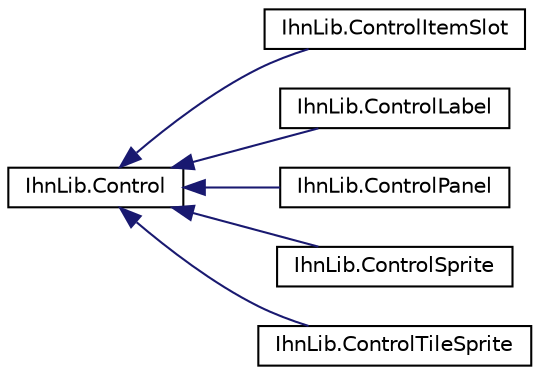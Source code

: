 digraph "Graphical Class Hierarchy"
{
  edge [fontname="Helvetica",fontsize="10",labelfontname="Helvetica",labelfontsize="10"];
  node [fontname="Helvetica",fontsize="10",shape=record];
  rankdir="LR";
  Node1 [label="IhnLib.Control",height=0.2,width=0.4,color="black", fillcolor="white", style="filled",URL="$class_ihn_lib_1_1_control.html"];
  Node1 -> Node2 [dir="back",color="midnightblue",fontsize="10",style="solid",fontname="Helvetica"];
  Node2 [label="IhnLib.ControlItemSlot",height=0.2,width=0.4,color="black", fillcolor="white", style="filled",URL="$class_ihn_lib_1_1_control_item_slot.html"];
  Node1 -> Node3 [dir="back",color="midnightblue",fontsize="10",style="solid",fontname="Helvetica"];
  Node3 [label="IhnLib.ControlLabel",height=0.2,width=0.4,color="black", fillcolor="white", style="filled",URL="$class_ihn_lib_1_1_control_label.html"];
  Node1 -> Node4 [dir="back",color="midnightblue",fontsize="10",style="solid",fontname="Helvetica"];
  Node4 [label="IhnLib.ControlPanel",height=0.2,width=0.4,color="black", fillcolor="white", style="filled",URL="$class_ihn_lib_1_1_control_panel.html"];
  Node1 -> Node5 [dir="back",color="midnightblue",fontsize="10",style="solid",fontname="Helvetica"];
  Node5 [label="IhnLib.ControlSprite",height=0.2,width=0.4,color="black", fillcolor="white", style="filled",URL="$class_ihn_lib_1_1_control_sprite.html"];
  Node1 -> Node6 [dir="back",color="midnightblue",fontsize="10",style="solid",fontname="Helvetica"];
  Node6 [label="IhnLib.ControlTileSprite",height=0.2,width=0.4,color="black", fillcolor="white", style="filled",URL="$class_ihn_lib_1_1_control_tile_sprite.html"];
}
